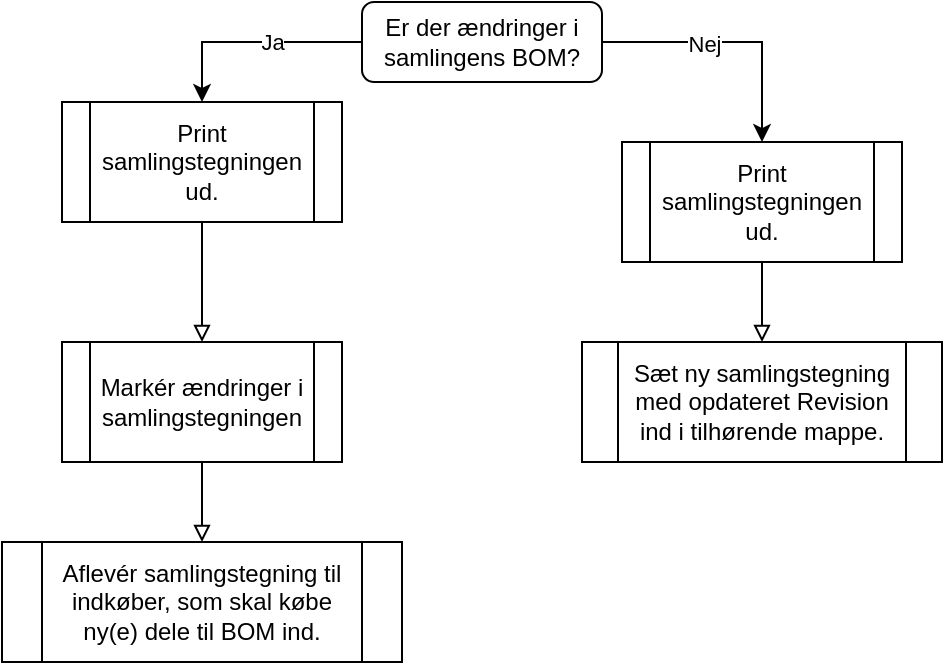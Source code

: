 <mxfile version="20.5.1" type="github">
  <diagram id="C5RBs43oDa-KdzZeNtuy" name="Page-1">
    <mxGraphModel dx="1038" dy="489" grid="1" gridSize="10" guides="1" tooltips="1" connect="1" arrows="1" fold="1" page="1" pageScale="1" pageWidth="827" pageHeight="1169" math="0" shadow="0">
      <root>
        <mxCell id="WIyWlLk6GJQsqaUBKTNV-0" />
        <mxCell id="WIyWlLk6GJQsqaUBKTNV-1" parent="WIyWlLk6GJQsqaUBKTNV-0" />
        <mxCell id="WIyWlLk6GJQsqaUBKTNV-3" value="Er der ændringer i samlingens BOM?" style="rounded=1;whiteSpace=wrap;html=1;fontSize=12;glass=0;strokeWidth=1;shadow=0;" parent="WIyWlLk6GJQsqaUBKTNV-1" vertex="1">
          <mxGeometry x="310" y="70" width="120" height="40" as="geometry" />
        </mxCell>
        <mxCell id="JVJ92D2O6QBa2TmLr37y-20" value="" style="edgeStyle=orthogonalEdgeStyle;rounded=0;orthogonalLoop=1;jettySize=auto;html=1;endArrow=block;endFill=0;" parent="WIyWlLk6GJQsqaUBKTNV-1" source="JVJ92D2O6QBa2TmLr37y-7" target="JVJ92D2O6QBa2TmLr37y-9" edge="1">
          <mxGeometry relative="1" as="geometry" />
        </mxCell>
        <mxCell id="JVJ92D2O6QBa2TmLr37y-7" value="Print samlingstegningen ud." style="shape=process;whiteSpace=wrap;html=1;backgroundOutline=1;" parent="WIyWlLk6GJQsqaUBKTNV-1" vertex="1">
          <mxGeometry x="160" y="120" width="140" height="60" as="geometry" />
        </mxCell>
        <mxCell id="JVJ92D2O6QBa2TmLr37y-22" value="" style="edgeStyle=orthogonalEdgeStyle;rounded=0;orthogonalLoop=1;jettySize=auto;html=1;endArrow=block;endFill=0;" parent="WIyWlLk6GJQsqaUBKTNV-1" source="JVJ92D2O6QBa2TmLr37y-9" target="JVJ92D2O6QBa2TmLr37y-21" edge="1">
          <mxGeometry relative="1" as="geometry" />
        </mxCell>
        <mxCell id="JVJ92D2O6QBa2TmLr37y-9" value="Markér ændringer i samlingstegningen" style="shape=process;whiteSpace=wrap;html=1;backgroundOutline=1;" parent="WIyWlLk6GJQsqaUBKTNV-1" vertex="1">
          <mxGeometry x="160" y="240" width="140" height="60" as="geometry" />
        </mxCell>
        <mxCell id="JVJ92D2O6QBa2TmLr37y-16" value="" style="edgeStyle=segmentEdgeStyle;endArrow=classic;html=1;rounded=0;exitX=0;exitY=0.5;exitDx=0;exitDy=0;entryX=0.5;entryY=0;entryDx=0;entryDy=0;" parent="WIyWlLk6GJQsqaUBKTNV-1" source="WIyWlLk6GJQsqaUBKTNV-3" target="JVJ92D2O6QBa2TmLr37y-7" edge="1">
          <mxGeometry width="50" height="50" relative="1" as="geometry">
            <mxPoint x="310" y="90" as="sourcePoint" />
            <mxPoint x="170" y="160" as="targetPoint" />
            <Array as="points">
              <mxPoint x="230" y="90" />
            </Array>
          </mxGeometry>
        </mxCell>
        <mxCell id="JVJ92D2O6QBa2TmLr37y-17" value="Ja" style="edgeLabel;html=1;align=center;verticalAlign=middle;resizable=0;points=[];" parent="JVJ92D2O6QBa2TmLr37y-16" vertex="1" connectable="0">
          <mxGeometry x="-0.177" relative="1" as="geometry">
            <mxPoint as="offset" />
          </mxGeometry>
        </mxCell>
        <mxCell id="JVJ92D2O6QBa2TmLr37y-18" value="" style="edgeStyle=segmentEdgeStyle;endArrow=classic;html=1;rounded=0;exitX=1;exitY=0.5;exitDx=0;exitDy=0;entryX=0.5;entryY=0;entryDx=0;entryDy=0;" parent="WIyWlLk6GJQsqaUBKTNV-1" source="WIyWlLk6GJQsqaUBKTNV-3" target="JVJ92D2O6QBa2TmLr37y-23" edge="1">
          <mxGeometry width="50" height="50" relative="1" as="geometry">
            <mxPoint x="500" y="140" as="sourcePoint" />
            <mxPoint x="560" y="150" as="targetPoint" />
          </mxGeometry>
        </mxCell>
        <mxCell id="JVJ92D2O6QBa2TmLr37y-19" value="Nej" style="edgeLabel;html=1;align=center;verticalAlign=middle;resizable=0;points=[];" parent="JVJ92D2O6QBa2TmLr37y-18" vertex="1" connectable="0">
          <mxGeometry x="-0.213" y="-1" relative="1" as="geometry">
            <mxPoint as="offset" />
          </mxGeometry>
        </mxCell>
        <mxCell id="JVJ92D2O6QBa2TmLr37y-21" value="Aflevér samlingstegning til indkøber, som skal købe ny(e) dele til BOM ind." style="shape=process;whiteSpace=wrap;html=1;backgroundOutline=1;" parent="WIyWlLk6GJQsqaUBKTNV-1" vertex="1">
          <mxGeometry x="130" y="340" width="200" height="60" as="geometry" />
        </mxCell>
        <mxCell id="JVJ92D2O6QBa2TmLr37y-25" value="" style="edgeStyle=orthogonalEdgeStyle;rounded=0;orthogonalLoop=1;jettySize=auto;html=1;endArrow=block;endFill=0;" parent="WIyWlLk6GJQsqaUBKTNV-1" source="JVJ92D2O6QBa2TmLr37y-23" target="JVJ92D2O6QBa2TmLr37y-24" edge="1">
          <mxGeometry relative="1" as="geometry" />
        </mxCell>
        <mxCell id="JVJ92D2O6QBa2TmLr37y-23" value="Print samlingstegningen ud." style="shape=process;whiteSpace=wrap;html=1;backgroundOutline=1;" parent="WIyWlLk6GJQsqaUBKTNV-1" vertex="1">
          <mxGeometry x="440" y="140" width="140" height="60" as="geometry" />
        </mxCell>
        <mxCell id="JVJ92D2O6QBa2TmLr37y-24" value="Sæt ny samlingstegning med opdateret Revision ind i tilhørende mappe." style="shape=process;whiteSpace=wrap;html=1;backgroundOutline=1;" parent="WIyWlLk6GJQsqaUBKTNV-1" vertex="1">
          <mxGeometry x="420" y="240" width="180" height="60" as="geometry" />
        </mxCell>
      </root>
    </mxGraphModel>
  </diagram>
</mxfile>
